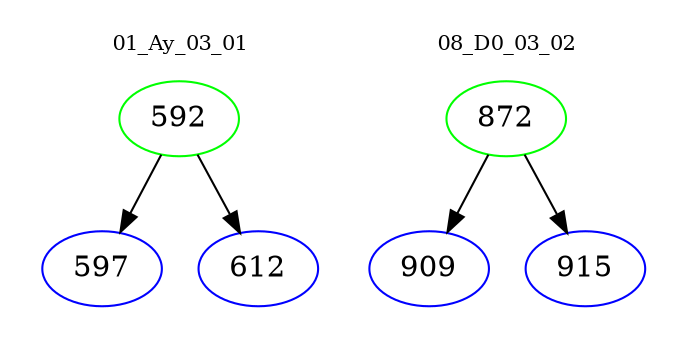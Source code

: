 digraph{
subgraph cluster_0 {
color = white
label = "01_Ay_03_01";
fontsize=10;
T0_592 [label="592", color="green"]
T0_592 -> T0_597 [color="black"]
T0_597 [label="597", color="blue"]
T0_592 -> T0_612 [color="black"]
T0_612 [label="612", color="blue"]
}
subgraph cluster_1 {
color = white
label = "08_D0_03_02";
fontsize=10;
T1_872 [label="872", color="green"]
T1_872 -> T1_909 [color="black"]
T1_909 [label="909", color="blue"]
T1_872 -> T1_915 [color="black"]
T1_915 [label="915", color="blue"]
}
}
